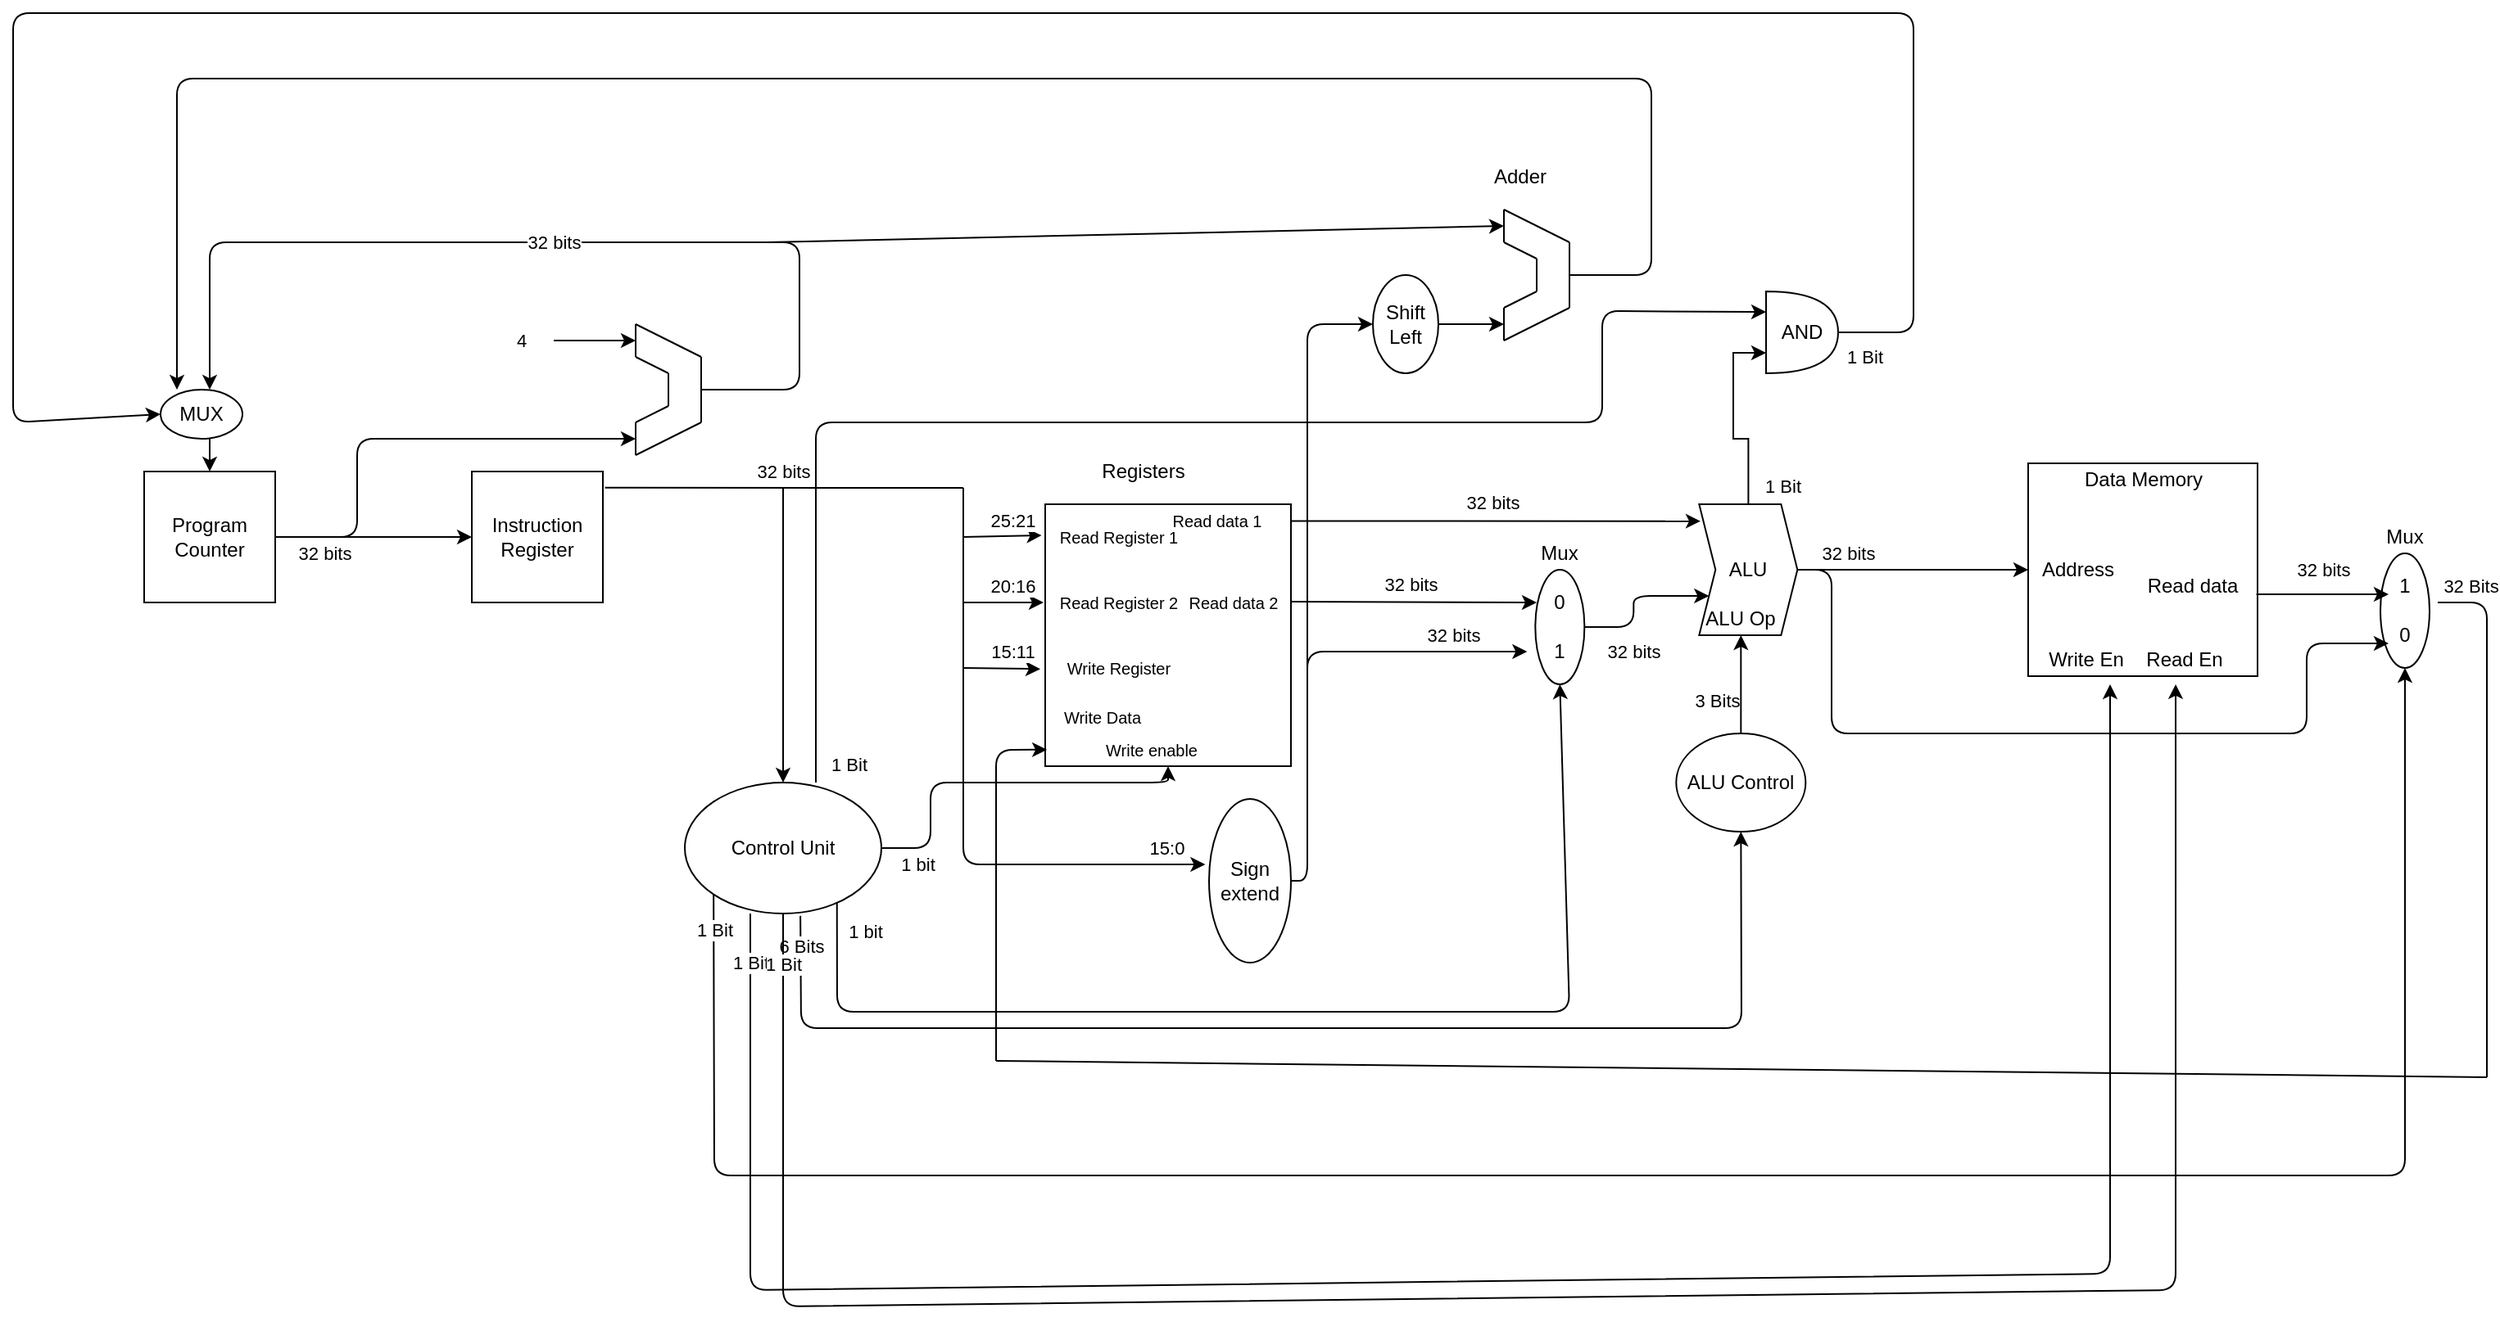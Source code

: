 <mxfile version="14.5.1" type="device"><diagram id="SVr4sR4h1W709QfAQ_tH" name="Page-1"><mxGraphModel dx="1200" dy="1687" grid="1" gridSize="10" guides="1" tooltips="1" connect="1" arrows="1" fold="1" page="1" pageScale="1" pageWidth="850" pageHeight="1100" math="0" shadow="0"><root><mxCell id="0"/><mxCell id="1" parent="0"/><mxCell id="RDFPD7hNgDQQlRQC7avV-3" value="" style="edgeStyle=orthogonalEdgeStyle;rounded=0;orthogonalLoop=1;jettySize=auto;html=1;" parent="1" source="RDFPD7hNgDQQlRQC7avV-1" target="RDFPD7hNgDQQlRQC7avV-2" edge="1"><mxGeometry relative="1" as="geometry"/></mxCell><mxCell id="RDFPD7hNgDQQlRQC7avV-1" value="Program Counter" style="whiteSpace=wrap;html=1;aspect=fixed;" parent="1" vertex="1"><mxGeometry x="160" y="160" width="80" height="80" as="geometry"/></mxCell><mxCell id="RDFPD7hNgDQQlRQC7avV-2" value="Instruction Register" style="whiteSpace=wrap;html=1;aspect=fixed;" parent="1" vertex="1"><mxGeometry x="360" y="160" width="80" height="80" as="geometry"/></mxCell><mxCell id="RDFPD7hNgDQQlRQC7avV-17" value="" style="endArrow=classic;html=1;" parent="1" edge="1"><mxGeometry width="50" height="50" relative="1" as="geometry"><mxPoint x="240" y="200" as="sourcePoint"/><mxPoint x="460" y="140" as="targetPoint"/><Array as="points"><mxPoint x="290" y="200"/><mxPoint x="290" y="140"/></Array></mxGeometry></mxCell><mxCell id="RDFPD7hNgDQQlRQC7avV-21" value="32 bits" style="edgeLabel;html=1;align=center;verticalAlign=middle;resizable=0;points=[];" parent="RDFPD7hNgDQQlRQC7avV-17" vertex="1" connectable="0"><mxGeometry x="-0.915" y="1" relative="1" as="geometry"><mxPoint x="18" y="11" as="offset"/></mxGeometry></mxCell><mxCell id="RDFPD7hNgDQQlRQC7avV-18" value="4" style="endArrow=classic;html=1;" parent="1" edge="1"><mxGeometry x="-1" y="-20" width="50" height="50" relative="1" as="geometry"><mxPoint x="410" y="80" as="sourcePoint"/><mxPoint x="460" y="80" as="targetPoint"/><mxPoint x="-20" y="-20" as="offset"/></mxGeometry></mxCell><mxCell id="RDFPD7hNgDQQlRQC7avV-19" value="32 bits" style="endArrow=classic;html=1;" parent="1" edge="1"><mxGeometry width="50" height="50" relative="1" as="geometry"><mxPoint x="500" y="110" as="sourcePoint"/><mxPoint x="200" y="110" as="targetPoint"/><Array as="points"><mxPoint x="560" y="110"/><mxPoint x="560" y="20"/><mxPoint x="200" y="20"/></Array></mxGeometry></mxCell><mxCell id="keg0ub4f-fQDS-XUtLPf-1" value="" style="rounded=0;whiteSpace=wrap;html=1;" parent="1" vertex="1"><mxGeometry x="710" y="180" width="150" height="160" as="geometry"/></mxCell><mxCell id="keg0ub4f-fQDS-XUtLPf-9" value="32 bits" style="endArrow=none;html=1;exitX=1.016;exitY=0.123;exitDx=0;exitDy=0;exitPerimeter=0;" parent="1" source="RDFPD7hNgDQQlRQC7avV-2" edge="1"><mxGeometry x="-0.006" y="10" width="50" height="50" relative="1" as="geometry"><mxPoint x="530" y="200" as="sourcePoint"/><mxPoint x="660" y="170" as="targetPoint"/><mxPoint as="offset"/></mxGeometry></mxCell><mxCell id="keg0ub4f-fQDS-XUtLPf-11" value="" style="endArrow=none;html=1;" parent="1" edge="1"><mxGeometry width="50" height="50" relative="1" as="geometry"><mxPoint x="660" y="280" as="sourcePoint"/><mxPoint x="660" y="170" as="targetPoint"/></mxGeometry></mxCell><mxCell id="keg0ub4f-fQDS-XUtLPf-12" value="25:21" style="endArrow=classic;html=1;entryX=-0.015;entryY=0.119;entryDx=0;entryDy=0;entryPerimeter=0;" parent="1" target="keg0ub4f-fQDS-XUtLPf-1" edge="1"><mxGeometry x="0.253" y="9" width="50" height="50" relative="1" as="geometry"><mxPoint x="660" y="200" as="sourcePoint"/><mxPoint x="790" y="180" as="targetPoint"/><mxPoint as="offset"/></mxGeometry></mxCell><mxCell id="keg0ub4f-fQDS-XUtLPf-13" value="20:16" style="endArrow=classic;html=1;" parent="1" edge="1"><mxGeometry x="0.225" y="10" width="50" height="50" relative="1" as="geometry"><mxPoint x="660" y="240" as="sourcePoint"/><mxPoint x="709" y="240" as="targetPoint"/><Array as="points"/><mxPoint as="offset"/></mxGeometry></mxCell><mxCell id="keg0ub4f-fQDS-XUtLPf-14" value="15:11" style="endArrow=classic;html=1;entryX=-0.02;entryY=0.629;entryDx=0;entryDy=0;entryPerimeter=0;" parent="1" target="keg0ub4f-fQDS-XUtLPf-1" edge="1"><mxGeometry x="0.255" y="10" width="50" height="50" relative="1" as="geometry"><mxPoint x="660" y="280" as="sourcePoint"/><mxPoint x="719" y="250" as="targetPoint"/><Array as="points"/><mxPoint as="offset"/></mxGeometry></mxCell><mxCell id="keg0ub4f-fQDS-XUtLPf-15" value="" style="endArrow=classic;html=1;" parent="1" edge="1"><mxGeometry width="50" height="50" relative="1" as="geometry"><mxPoint x="550" y="170" as="sourcePoint"/><mxPoint x="550" y="350" as="targetPoint"/></mxGeometry></mxCell><mxCell id="keg0ub4f-fQDS-XUtLPf-16" value="Control Unit" style="ellipse;whiteSpace=wrap;html=1;" parent="1" vertex="1"><mxGeometry x="490" y="350" width="120" height="80" as="geometry"/></mxCell><mxCell id="keg0ub4f-fQDS-XUtLPf-19" value="&lt;font style=&quot;font-size: 10px&quot;&gt;Read Register 1&lt;/font&gt;" style="text;html=1;strokeColor=none;fillColor=none;align=center;verticalAlign=middle;whiteSpace=wrap;rounded=0;" parent="1" vertex="1"><mxGeometry x="710" y="190" width="90" height="20" as="geometry"/></mxCell><mxCell id="keg0ub4f-fQDS-XUtLPf-20" value="&lt;font style=&quot;font-size: 10px&quot;&gt;Read Register 2&lt;/font&gt;" style="text;html=1;strokeColor=none;fillColor=none;align=center;verticalAlign=middle;whiteSpace=wrap;rounded=0;" parent="1" vertex="1"><mxGeometry x="710" y="230" width="90" height="20" as="geometry"/></mxCell><mxCell id="keg0ub4f-fQDS-XUtLPf-21" value="Registers" style="text;html=1;strokeColor=none;fillColor=none;align=center;verticalAlign=middle;whiteSpace=wrap;rounded=0;" parent="1" vertex="1"><mxGeometry x="725" y="150" width="90" height="20" as="geometry"/></mxCell><mxCell id="keg0ub4f-fQDS-XUtLPf-22" value="&lt;font style=&quot;font-size: 10px&quot;&gt;Write Register&lt;/font&gt;" style="text;html=1;strokeColor=none;fillColor=none;align=center;verticalAlign=middle;whiteSpace=wrap;rounded=0;" parent="1" vertex="1"><mxGeometry x="710" y="270" width="90" height="20" as="geometry"/></mxCell><mxCell id="keg0ub4f-fQDS-XUtLPf-24" value="Sign extend" style="ellipse;whiteSpace=wrap;html=1;" parent="1" vertex="1"><mxGeometry x="810" y="360" width="50" height="100" as="geometry"/></mxCell><mxCell id="keg0ub4f-fQDS-XUtLPf-25" value="15:0" style="endArrow=classic;html=1;entryX=-0.046;entryY=0.4;entryDx=0;entryDy=0;entryPerimeter=0;" parent="1" target="keg0ub4f-fQDS-XUtLPf-24" edge="1"><mxGeometry x="0.821" y="10" width="50" height="50" relative="1" as="geometry"><mxPoint x="660" y="280" as="sourcePoint"/><mxPoint x="720" y="390" as="targetPoint"/><Array as="points"><mxPoint x="660" y="400"/></Array><mxPoint as="offset"/></mxGeometry></mxCell><mxCell id="keg0ub4f-fQDS-XUtLPf-27" value="" style="ellipse;whiteSpace=wrap;html=1;" parent="1" vertex="1"><mxGeometry x="1009.16" y="220" width="30" height="70" as="geometry"/></mxCell><mxCell id="keg0ub4f-fQDS-XUtLPf-29" value="32 bits" style="endArrow=classic;html=1;exitX=1;exitY=0.5;exitDx=0;exitDy=0;entryX=0;entryY=0.5;entryDx=0;entryDy=0;" parent="1" source="keg0ub4f-fQDS-XUtLPf-24" target="keg0ub4f-fQDS-XUtLPf-30" edge="1"><mxGeometry x="0.677" y="10" width="50" height="50" relative="1" as="geometry"><mxPoint x="870" y="400" as="sourcePoint"/><mxPoint x="930" y="270" as="targetPoint"/><Array as="points"><mxPoint x="870" y="410"/><mxPoint x="870" y="270"/></Array><mxPoint as="offset"/></mxGeometry></mxCell><mxCell id="keg0ub4f-fQDS-XUtLPf-30" value="1" style="text;html=1;strokeColor=none;fillColor=none;align=center;verticalAlign=middle;whiteSpace=wrap;rounded=0;" parent="1" vertex="1"><mxGeometry x="1004.16" y="260" width="40" height="20" as="geometry"/></mxCell><mxCell id="keg0ub4f-fQDS-XUtLPf-32" value="0" style="text;html=1;strokeColor=none;fillColor=none;align=center;verticalAlign=middle;whiteSpace=wrap;rounded=0;" parent="1" vertex="1"><mxGeometry x="1004.16" y="230" width="40" height="20" as="geometry"/></mxCell><mxCell id="keg0ub4f-fQDS-XUtLPf-33" value="Mux" style="text;html=1;strokeColor=none;fillColor=none;align=center;verticalAlign=middle;whiteSpace=wrap;rounded=0;" parent="1" vertex="1"><mxGeometry x="1004.16" y="200" width="40" height="20" as="geometry"/></mxCell><mxCell id="keg0ub4f-fQDS-XUtLPf-35" value="&lt;font style=&quot;font-size: 10px&quot;&gt;Write Data&lt;/font&gt;" style="text;html=1;strokeColor=none;fillColor=none;align=center;verticalAlign=middle;whiteSpace=wrap;rounded=0;" parent="1" vertex="1"><mxGeometry x="700" y="300" width="90" height="20" as="geometry"/></mxCell><mxCell id="keg0ub4f-fQDS-XUtLPf-36" value="1 bit" style="endArrow=classic;html=1;exitX=1;exitY=0.5;exitDx=0;exitDy=0;entryX=0.5;entryY=1;entryDx=0;entryDy=0;" parent="1" source="keg0ub4f-fQDS-XUtLPf-16" target="keg0ub4f-fQDS-XUtLPf-1" edge="1"><mxGeometry x="-0.809" y="-10" width="50" height="50" relative="1" as="geometry"><mxPoint x="610" y="500" as="sourcePoint"/><mxPoint x="660" y="450" as="targetPoint"/><Array as="points"><mxPoint x="640" y="390"/><mxPoint x="640" y="350"/><mxPoint x="785" y="350"/></Array><mxPoint as="offset"/></mxGeometry></mxCell><mxCell id="keg0ub4f-fQDS-XUtLPf-37" value="&lt;font style=&quot;font-size: 10px&quot;&gt;Write enable&lt;/font&gt;" style="text;html=1;strokeColor=none;fillColor=none;align=center;verticalAlign=middle;whiteSpace=wrap;rounded=0;" parent="1" vertex="1"><mxGeometry x="730" y="320" width="90" height="20" as="geometry"/></mxCell><mxCell id="d3TmzGqgVmGgssIbig9e-62" value="1 Bit" style="edgeStyle=orthogonalEdgeStyle;rounded=0;orthogonalLoop=1;jettySize=auto;html=1;entryX=0;entryY=0.75;entryDx=0;entryDy=0;entryPerimeter=0;" edge="1" parent="1" source="keg0ub4f-fQDS-XUtLPf-38" target="d3TmzGqgVmGgssIbig9e-61"><mxGeometry x="-0.836" y="-21" relative="1" as="geometry"><Array as="points"><mxPoint x="1139" y="140"/><mxPoint x="1130" y="140"/><mxPoint x="1130" y="88"/></Array><mxPoint y="-1" as="offset"/></mxGeometry></mxCell><mxCell id="keg0ub4f-fQDS-XUtLPf-38" value="ALU" style="shape=step;perimeter=stepPerimeter;whiteSpace=wrap;html=1;fixedSize=1;size=10;" parent="1" vertex="1"><mxGeometry x="1109.16" y="180" width="60" height="80" as="geometry"/></mxCell><mxCell id="keg0ub4f-fQDS-XUtLPf-39" value="32 bits" style="endArrow=classic;html=1;exitX=1;exitY=0.5;exitDx=0;exitDy=0;entryX=0;entryY=0.75;entryDx=0;entryDy=0;" parent="1" source="keg0ub4f-fQDS-XUtLPf-27" target="keg0ub4f-fQDS-XUtLPf-38" edge="1"><mxGeometry x="-0.368" y="-15" width="50" height="50" relative="1" as="geometry"><mxPoint x="1049.16" y="350" as="sourcePoint"/><mxPoint x="1099.16" y="300" as="targetPoint"/><Array as="points"><mxPoint x="1069.16" y="255"/><mxPoint x="1069.16" y="236"/></Array><mxPoint x="-15" y="15" as="offset"/></mxGeometry></mxCell><mxCell id="keg0ub4f-fQDS-XUtLPf-40" value="32 bits" style="endArrow=classic;html=1;exitX=1.002;exitY=0.064;exitDx=0;exitDy=0;exitPerimeter=0;entryX=0.014;entryY=0.129;entryDx=0;entryDy=0;entryPerimeter=0;" parent="1" source="keg0ub4f-fQDS-XUtLPf-1" target="keg0ub4f-fQDS-XUtLPf-38" edge="1"><mxGeometry x="-0.019" y="11" width="50" height="50" relative="1" as="geometry"><mxPoint x="912.28" y="191.36" as="sourcePoint"/><mxPoint x="1039.16" y="150" as="targetPoint"/><mxPoint as="offset"/></mxGeometry></mxCell><mxCell id="keg0ub4f-fQDS-XUtLPf-42" value="1 bit" style="endArrow=classic;html=1;entryX=0.5;entryY=1;entryDx=0;entryDy=0;exitX=0.774;exitY=0.918;exitDx=0;exitDy=0;exitPerimeter=0;" parent="1" source="keg0ub4f-fQDS-XUtLPf-16" target="keg0ub4f-fQDS-XUtLPf-27" edge="1"><mxGeometry x="-0.95" y="17" width="50" height="50" relative="1" as="geometry"><mxPoint x="560" y="530" as="sourcePoint"/><mxPoint x="610" y="480" as="targetPoint"/><Array as="points"><mxPoint x="583" y="490"/><mxPoint x="945" y="490"/><mxPoint x="1030" y="490"/></Array><mxPoint as="offset"/></mxGeometry></mxCell><mxCell id="keg0ub4f-fQDS-XUtLPf-43" value="32 bits" style="endArrow=classic;html=1;exitX=1.002;exitY=0.064;exitDx=0;exitDy=0;exitPerimeter=0;" parent="1" edge="1"><mxGeometry x="-0.019" y="11" width="50" height="50" relative="1" as="geometry"><mxPoint x="859.46" y="239.5" as="sourcePoint"/><mxPoint x="1010" y="240" as="targetPoint"/><mxPoint as="offset"/></mxGeometry></mxCell><mxCell id="keg0ub4f-fQDS-XUtLPf-44" style="edgeStyle=orthogonalEdgeStyle;rounded=0;orthogonalLoop=1;jettySize=auto;html=1;exitX=0.5;exitY=1;exitDx=0;exitDy=0;" parent="1" source="keg0ub4f-fQDS-XUtLPf-22" target="keg0ub4f-fQDS-XUtLPf-22" edge="1"><mxGeometry relative="1" as="geometry"/></mxCell><mxCell id="keg0ub4f-fQDS-XUtLPf-45" value="&lt;font style=&quot;font-size: 10px&quot;&gt;Read data 1&lt;br&gt;&lt;/font&gt;" style="text;html=1;strokeColor=none;fillColor=none;align=center;verticalAlign=middle;whiteSpace=wrap;rounded=0;" parent="1" vertex="1"><mxGeometry x="770" y="180" width="90" height="20" as="geometry"/></mxCell><mxCell id="keg0ub4f-fQDS-XUtLPf-46" value="&lt;font style=&quot;font-size: 10px&quot;&gt;Read data 2&lt;br&gt;&lt;/font&gt;" style="text;html=1;strokeColor=none;fillColor=none;align=center;verticalAlign=middle;whiteSpace=wrap;rounded=0;" parent="1" vertex="1"><mxGeometry x="780" y="230" width="90" height="20" as="geometry"/></mxCell><mxCell id="keg0ub4f-fQDS-XUtLPf-47" value="ALU Op" style="text;html=1;strokeColor=none;fillColor=none;align=center;verticalAlign=middle;whiteSpace=wrap;rounded=0;" parent="1" vertex="1"><mxGeometry x="1109.16" y="240" width="51" height="20" as="geometry"/></mxCell><mxCell id="keg0ub4f-fQDS-XUtLPf-48" value="6 Bits" style="endArrow=classic;html=1;exitX=0.588;exitY=1.018;exitDx=0;exitDy=0;exitPerimeter=0;entryX=0.5;entryY=1;entryDx=0;entryDy=0;" parent="1" source="keg0ub4f-fQDS-XUtLPf-16" target="d3TmzGqgVmGgssIbig9e-59" edge="1"><mxGeometry x="-0.951" width="50" height="50" relative="1" as="geometry"><mxPoint x="500" y="520" as="sourcePoint"/><mxPoint x="1135" y="400" as="targetPoint"/><Array as="points"><mxPoint x="561" y="500"/><mxPoint x="1135" y="500"/></Array><mxPoint as="offset"/></mxGeometry></mxCell><mxCell id="8Smd1Z_FGX0ECVC7etG4-1" value="" style="rounded=0;whiteSpace=wrap;html=1;" parent="1" vertex="1"><mxGeometry x="1310" y="155" width="140" height="130" as="geometry"/></mxCell><mxCell id="8Smd1Z_FGX0ECVC7etG4-2" value="32 bits" style="endArrow=classic;html=1;entryX=0;entryY=0.5;entryDx=0;entryDy=0;" parent="1" target="8Smd1Z_FGX0ECVC7etG4-1" edge="1"><mxGeometry x="-0.692" y="10" width="50" height="50" relative="1" as="geometry"><mxPoint x="1180" y="220" as="sourcePoint"/><mxPoint x="1310" y="300" as="targetPoint"/><mxPoint as="offset"/></mxGeometry></mxCell><mxCell id="8Smd1Z_FGX0ECVC7etG4-3" value="" style="ellipse;whiteSpace=wrap;html=1;" parent="1" vertex="1"><mxGeometry x="1525" y="210" width="30" height="70" as="geometry"/></mxCell><mxCell id="8Smd1Z_FGX0ECVC7etG4-4" value="0" style="text;html=1;strokeColor=none;fillColor=none;align=center;verticalAlign=middle;whiteSpace=wrap;rounded=0;" parent="1" vertex="1"><mxGeometry x="1520" y="250" width="40" height="20" as="geometry"/></mxCell><mxCell id="8Smd1Z_FGX0ECVC7etG4-5" value="1" style="text;html=1;strokeColor=none;fillColor=none;align=center;verticalAlign=middle;whiteSpace=wrap;rounded=0;" parent="1" vertex="1"><mxGeometry x="1520" y="220" width="40" height="20" as="geometry"/></mxCell><mxCell id="8Smd1Z_FGX0ECVC7etG4-6" value="" style="endArrow=classic;html=1;exitX=1;exitY=0.5;exitDx=0;exitDy=0;" parent="1" source="keg0ub4f-fQDS-XUtLPf-38" edge="1"><mxGeometry width="50" height="50" relative="1" as="geometry"><mxPoint x="1190" y="320" as="sourcePoint"/><mxPoint x="1530" y="265" as="targetPoint"/><Array as="points"><mxPoint x="1190" y="220"/><mxPoint x="1190" y="320"/><mxPoint x="1480" y="320"/><mxPoint x="1480" y="265"/></Array></mxGeometry></mxCell><mxCell id="8Smd1Z_FGX0ECVC7etG4-7" value="32 bits" style="endArrow=classic;html=1;exitX=0.995;exitY=0.615;exitDx=0;exitDy=0;exitPerimeter=0;" parent="1" source="8Smd1Z_FGX0ECVC7etG4-1" edge="1"><mxGeometry x="0.008" y="15" width="50" height="50" relative="1" as="geometry"><mxPoint x="1455" y="235" as="sourcePoint"/><mxPoint x="1530" y="235" as="targetPoint"/><mxPoint as="offset"/></mxGeometry></mxCell><mxCell id="8Smd1Z_FGX0ECVC7etG4-8" value="Address" style="text;html=1;resizable=0;autosize=1;align=center;verticalAlign=middle;points=[];fillColor=none;strokeColor=none;rounded=0;" parent="1" vertex="1"><mxGeometry x="1310" y="210" width="60" height="20" as="geometry"/></mxCell><mxCell id="8Smd1Z_FGX0ECVC7etG4-9" value="Data Memory" style="text;html=1;resizable=0;autosize=1;align=center;verticalAlign=middle;points=[];fillColor=none;strokeColor=none;rounded=0;" parent="1" vertex="1"><mxGeometry x="1335" y="155" width="90" height="20" as="geometry"/></mxCell><mxCell id="8Smd1Z_FGX0ECVC7etG4-10" value="Read data" style="text;html=1;resizable=0;autosize=1;align=center;verticalAlign=middle;points=[];fillColor=none;strokeColor=none;rounded=0;" parent="1" vertex="1"><mxGeometry x="1375" y="220" width="70" height="20" as="geometry"/></mxCell><mxCell id="8Smd1Z_FGX0ECVC7etG4-12" value="Mux" style="text;html=1;strokeColor=none;fillColor=none;align=center;verticalAlign=middle;whiteSpace=wrap;rounded=0;" parent="1" vertex="1"><mxGeometry x="1520" y="190" width="40" height="20" as="geometry"/></mxCell><mxCell id="8Smd1Z_FGX0ECVC7etG4-14" value="32 Bits" style="endArrow=none;html=1;" parent="1" edge="1"><mxGeometry x="-0.875" y="10" width="50" height="50" relative="1" as="geometry"><mxPoint x="1560" y="240" as="sourcePoint"/><mxPoint x="1590" y="530" as="targetPoint"/><Array as="points"><mxPoint x="1590" y="240"/></Array><mxPoint as="offset"/></mxGeometry></mxCell><mxCell id="d3TmzGqgVmGgssIbig9e-1" value="" style="endArrow=none;html=1;" edge="1" parent="1"><mxGeometry width="50" height="50" relative="1" as="geometry"><mxPoint x="680" y="520" as="sourcePoint"/><mxPoint x="1590" y="530" as="targetPoint"/></mxGeometry></mxCell><mxCell id="d3TmzGqgVmGgssIbig9e-2" value="" style="endArrow=classic;html=1;entryX=0.007;entryY=0.937;entryDx=0;entryDy=0;entryPerimeter=0;" edge="1" parent="1" target="keg0ub4f-fQDS-XUtLPf-1"><mxGeometry width="50" height="50" relative="1" as="geometry"><mxPoint x="680" y="520" as="sourcePoint"/><mxPoint x="690" y="320" as="targetPoint"/><Array as="points"><mxPoint x="680" y="330"/></Array></mxGeometry></mxCell><mxCell id="d3TmzGqgVmGgssIbig9e-4" value="Shift Left" style="ellipse;whiteSpace=wrap;html=1;" vertex="1" parent="1"><mxGeometry x="910" y="40" width="40" height="60" as="geometry"/></mxCell><mxCell id="d3TmzGqgVmGgssIbig9e-5" value="" style="endArrow=classic;html=1;entryX=0;entryY=0.5;entryDx=0;entryDy=0;" edge="1" parent="1" target="d3TmzGqgVmGgssIbig9e-4"><mxGeometry width="50" height="50" relative="1" as="geometry"><mxPoint x="870" y="280" as="sourcePoint"/><mxPoint x="910" y="89" as="targetPoint"/><Array as="points"><mxPoint x="870" y="70"/></Array></mxGeometry></mxCell><mxCell id="d3TmzGqgVmGgssIbig9e-6" value="" style="group" vertex="1" connectable="0" parent="1"><mxGeometry x="460" y="70" width="40" height="80" as="geometry"/></mxCell><mxCell id="RDFPD7hNgDQQlRQC7avV-9" value="" style="endArrow=none;html=1;" parent="d3TmzGqgVmGgssIbig9e-6" edge="1"><mxGeometry width="50" height="50" relative="1" as="geometry"><mxPoint y="20" as="sourcePoint"/><mxPoint as="targetPoint"/></mxGeometry></mxCell><mxCell id="RDFPD7hNgDQQlRQC7avV-10" value="" style="endArrow=none;html=1;" parent="d3TmzGqgVmGgssIbig9e-6" edge="1"><mxGeometry width="50" height="50" relative="1" as="geometry"><mxPoint y="80" as="sourcePoint"/><mxPoint y="60" as="targetPoint"/></mxGeometry></mxCell><mxCell id="RDFPD7hNgDQQlRQC7avV-11" value="" style="endArrow=none;html=1;" parent="d3TmzGqgVmGgssIbig9e-6" edge="1"><mxGeometry width="50" height="50" relative="1" as="geometry"><mxPoint y="80" as="sourcePoint"/><mxPoint x="40" y="60" as="targetPoint"/></mxGeometry></mxCell><mxCell id="RDFPD7hNgDQQlRQC7avV-12" value="" style="endArrow=none;html=1;" parent="d3TmzGqgVmGgssIbig9e-6" edge="1"><mxGeometry width="50" height="50" relative="1" as="geometry"><mxPoint as="sourcePoint"/><mxPoint x="40" y="20" as="targetPoint"/></mxGeometry></mxCell><mxCell id="RDFPD7hNgDQQlRQC7avV-13" value="" style="endArrow=none;html=1;" parent="d3TmzGqgVmGgssIbig9e-6" edge="1"><mxGeometry width="50" height="50" relative="1" as="geometry"><mxPoint x="40" y="60" as="sourcePoint"/><mxPoint x="40" y="20" as="targetPoint"/></mxGeometry></mxCell><mxCell id="RDFPD7hNgDQQlRQC7avV-14" value="" style="endArrow=none;html=1;" parent="d3TmzGqgVmGgssIbig9e-6" edge="1"><mxGeometry width="50" height="50" relative="1" as="geometry"><mxPoint y="60" as="sourcePoint"/><mxPoint x="20" y="50" as="targetPoint"/></mxGeometry></mxCell><mxCell id="RDFPD7hNgDQQlRQC7avV-15" value="" style="endArrow=none;html=1;" parent="d3TmzGqgVmGgssIbig9e-6" edge="1"><mxGeometry width="50" height="50" relative="1" as="geometry"><mxPoint x="20" y="30" as="sourcePoint"/><mxPoint y="20" as="targetPoint"/></mxGeometry></mxCell><mxCell id="RDFPD7hNgDQQlRQC7avV-16" value="" style="endArrow=none;html=1;" parent="d3TmzGqgVmGgssIbig9e-6" edge="1"><mxGeometry width="50" height="50" relative="1" as="geometry"><mxPoint x="20" y="50" as="sourcePoint"/><mxPoint x="20" y="30" as="targetPoint"/></mxGeometry></mxCell><mxCell id="d3TmzGqgVmGgssIbig9e-43" value="" style="group" vertex="1" connectable="0" parent="1"><mxGeometry x="990" width="40" height="80" as="geometry"/></mxCell><mxCell id="d3TmzGqgVmGgssIbig9e-44" value="" style="endArrow=none;html=1;" edge="1" parent="d3TmzGqgVmGgssIbig9e-43"><mxGeometry width="50" height="50" relative="1" as="geometry"><mxPoint y="20" as="sourcePoint"/><mxPoint as="targetPoint"/></mxGeometry></mxCell><mxCell id="d3TmzGqgVmGgssIbig9e-45" value="" style="endArrow=none;html=1;" edge="1" parent="d3TmzGqgVmGgssIbig9e-43"><mxGeometry width="50" height="50" relative="1" as="geometry"><mxPoint y="80" as="sourcePoint"/><mxPoint y="60" as="targetPoint"/></mxGeometry></mxCell><mxCell id="d3TmzGqgVmGgssIbig9e-46" value="" style="endArrow=none;html=1;" edge="1" parent="d3TmzGqgVmGgssIbig9e-43"><mxGeometry width="50" height="50" relative="1" as="geometry"><mxPoint y="80" as="sourcePoint"/><mxPoint x="40" y="60" as="targetPoint"/></mxGeometry></mxCell><mxCell id="d3TmzGqgVmGgssIbig9e-47" value="" style="endArrow=none;html=1;" edge="1" parent="d3TmzGqgVmGgssIbig9e-43"><mxGeometry width="50" height="50" relative="1" as="geometry"><mxPoint as="sourcePoint"/><mxPoint x="40" y="20" as="targetPoint"/></mxGeometry></mxCell><mxCell id="d3TmzGqgVmGgssIbig9e-48" value="" style="endArrow=none;html=1;" edge="1" parent="d3TmzGqgVmGgssIbig9e-43"><mxGeometry width="50" height="50" relative="1" as="geometry"><mxPoint x="40" y="60" as="sourcePoint"/><mxPoint x="40" y="20" as="targetPoint"/></mxGeometry></mxCell><mxCell id="d3TmzGqgVmGgssIbig9e-49" value="" style="endArrow=none;html=1;" edge="1" parent="d3TmzGqgVmGgssIbig9e-43"><mxGeometry width="50" height="50" relative="1" as="geometry"><mxPoint y="60" as="sourcePoint"/><mxPoint x="20" y="50" as="targetPoint"/></mxGeometry></mxCell><mxCell id="d3TmzGqgVmGgssIbig9e-50" value="" style="endArrow=none;html=1;" edge="1" parent="d3TmzGqgVmGgssIbig9e-43"><mxGeometry width="50" height="50" relative="1" as="geometry"><mxPoint x="20" y="30" as="sourcePoint"/><mxPoint y="20" as="targetPoint"/></mxGeometry></mxCell><mxCell id="d3TmzGqgVmGgssIbig9e-51" value="" style="endArrow=none;html=1;" edge="1" parent="d3TmzGqgVmGgssIbig9e-43"><mxGeometry width="50" height="50" relative="1" as="geometry"><mxPoint x="20" y="50" as="sourcePoint"/><mxPoint x="20" y="30" as="targetPoint"/></mxGeometry></mxCell><mxCell id="d3TmzGqgVmGgssIbig9e-52" value="" style="endArrow=classic;html=1;exitX=1;exitY=0.5;exitDx=0;exitDy=0;" edge="1" parent="1" source="d3TmzGqgVmGgssIbig9e-4"><mxGeometry width="50" height="50" relative="1" as="geometry"><mxPoint x="970" y="150" as="sourcePoint"/><mxPoint x="990" y="70" as="targetPoint"/></mxGeometry></mxCell><mxCell id="d3TmzGqgVmGgssIbig9e-53" value="" style="endArrow=classic;html=1;" edge="1" parent="1"><mxGeometry width="50" height="50" relative="1" as="geometry"><mxPoint x="540" y="20" as="sourcePoint"/><mxPoint x="990" y="10" as="targetPoint"/></mxGeometry></mxCell><mxCell id="d3TmzGqgVmGgssIbig9e-54" value="Adder" style="text;html=1;strokeColor=none;fillColor=none;align=center;verticalAlign=middle;whiteSpace=wrap;rounded=0;" vertex="1" parent="1"><mxGeometry x="980" y="-30" width="40" height="20" as="geometry"/></mxCell><mxCell id="d3TmzGqgVmGgssIbig9e-55" value="" style="endArrow=classic;html=1;" edge="1" parent="1"><mxGeometry width="50" height="50" relative="1" as="geometry"><mxPoint x="1030" y="40" as="sourcePoint"/><mxPoint x="180" y="110" as="targetPoint"/><Array as="points"><mxPoint x="1080" y="40"/><mxPoint x="1080" y="-80"/><mxPoint x="180" y="-80"/></Array></mxGeometry></mxCell><mxCell id="d3TmzGqgVmGgssIbig9e-56" value="MUX" style="ellipse;whiteSpace=wrap;html=1;" vertex="1" parent="1"><mxGeometry x="170" y="110" width="50" height="30" as="geometry"/></mxCell><mxCell id="d3TmzGqgVmGgssIbig9e-57" value="" style="endArrow=classic;html=1;entryX=0.5;entryY=0;entryDx=0;entryDy=0;" edge="1" parent="1" target="RDFPD7hNgDQQlRQC7avV-1"><mxGeometry width="50" height="50" relative="1" as="geometry"><mxPoint x="200" y="140" as="sourcePoint"/><mxPoint x="130" y="110" as="targetPoint"/></mxGeometry></mxCell><mxCell id="d3TmzGqgVmGgssIbig9e-60" value="3 Bits" style="edgeStyle=orthogonalEdgeStyle;rounded=0;orthogonalLoop=1;jettySize=auto;html=1;" edge="1" parent="1" source="d3TmzGqgVmGgssIbig9e-59" target="keg0ub4f-fQDS-XUtLPf-47"><mxGeometry x="-0.333" y="15" relative="1" as="geometry"><mxPoint as="offset"/></mxGeometry></mxCell><mxCell id="d3TmzGqgVmGgssIbig9e-59" value="ALU Control" style="ellipse;whiteSpace=wrap;html=1;" vertex="1" parent="1"><mxGeometry x="1095.16" y="320" width="79" height="60" as="geometry"/></mxCell><mxCell id="d3TmzGqgVmGgssIbig9e-61" value="AND" style="shape=or;whiteSpace=wrap;html=1;" vertex="1" parent="1"><mxGeometry x="1150" y="50" width="44" height="50" as="geometry"/></mxCell><mxCell id="d3TmzGqgVmGgssIbig9e-63" value="1 Bit" style="endArrow=classic;html=1;entryX=0;entryY=0.25;entryDx=0;entryDy=0;entryPerimeter=0;" edge="1" parent="1" target="d3TmzGqgVmGgssIbig9e-61"><mxGeometry x="-0.977" y="-20" width="50" height="50" relative="1" as="geometry"><mxPoint x="570" y="350" as="sourcePoint"/><mxPoint x="1060" y="120" as="targetPoint"/><Array as="points"><mxPoint x="570" y="130"/><mxPoint x="1050" y="130"/><mxPoint x="1050" y="62"/></Array><mxPoint y="-1" as="offset"/></mxGeometry></mxCell><mxCell id="d3TmzGqgVmGgssIbig9e-64" value="1 Bit" style="endArrow=classic;html=1;exitX=1;exitY=0.5;exitDx=0;exitDy=0;exitPerimeter=0;entryX=0;entryY=0.5;entryDx=0;entryDy=0;" edge="1" parent="1" source="d3TmzGqgVmGgssIbig9e-61" target="d3TmzGqgVmGgssIbig9e-56"><mxGeometry x="-0.982" y="-15" width="50" height="50" relative="1" as="geometry"><mxPoint x="1240" y="100" as="sourcePoint"/><mxPoint x="80" y="120" as="targetPoint"/><Array as="points"><mxPoint x="1240" y="75"/><mxPoint x="1240" y="-120"/><mxPoint x="80" y="-120"/><mxPoint x="80" y="130"/></Array><mxPoint as="offset"/></mxGeometry></mxCell><mxCell id="d3TmzGqgVmGgssIbig9e-67" value="1 Bit" style="endArrow=classic;html=1;exitX=0;exitY=1;exitDx=0;exitDy=0;entryX=0.5;entryY=1;entryDx=0;entryDy=0;" edge="1" parent="1" source="keg0ub4f-fQDS-XUtLPf-16" target="8Smd1Z_FGX0ECVC7etG4-3"><mxGeometry x="-0.971" width="50" height="50" relative="1" as="geometry"><mxPoint x="470" y="550" as="sourcePoint"/><mxPoint x="1540" y="590" as="targetPoint"/><Array as="points"><mxPoint x="508" y="590"/><mxPoint x="1540" y="590"/></Array><mxPoint as="offset"/></mxGeometry></mxCell><mxCell id="d3TmzGqgVmGgssIbig9e-68" value="1 Bit" style="endArrow=classic;html=1;" edge="1" parent="1"><mxGeometry x="-0.958" width="50" height="50" relative="1" as="geometry"><mxPoint x="530" y="430" as="sourcePoint"/><mxPoint x="1360" y="290" as="targetPoint"/><Array as="points"><mxPoint x="530" y="660"/><mxPoint x="1360" y="650"/></Array><mxPoint as="offset"/></mxGeometry></mxCell><mxCell id="d3TmzGqgVmGgssIbig9e-69" value="Write En" style="text;html=1;resizable=0;autosize=1;align=center;verticalAlign=middle;points=[];fillColor=none;strokeColor=none;rounded=0;" vertex="1" parent="1"><mxGeometry x="1315" y="265" width="60" height="20" as="geometry"/></mxCell><mxCell id="d3TmzGqgVmGgssIbig9e-70" value="1 Bit" style="endArrow=classic;html=1;exitX=0.5;exitY=1;exitDx=0;exitDy=0;entryX=0.643;entryY=1.038;entryDx=0;entryDy=0;entryPerimeter=0;" edge="1" parent="1" source="keg0ub4f-fQDS-XUtLPf-16" target="8Smd1Z_FGX0ECVC7etG4-1"><mxGeometry x="-0.958" width="50" height="50" relative="1" as="geometry"><mxPoint x="540" y="440" as="sourcePoint"/><mxPoint x="1370" y="300" as="targetPoint"/><Array as="points"><mxPoint x="550" y="670"/><mxPoint x="1400" y="660"/></Array><mxPoint as="offset"/></mxGeometry></mxCell><mxCell id="d3TmzGqgVmGgssIbig9e-71" value="Read En" style="text;html=1;resizable=0;autosize=1;align=center;verticalAlign=middle;points=[];fillColor=none;strokeColor=none;rounded=0;" vertex="1" parent="1"><mxGeometry x="1375" y="265" width="60" height="20" as="geometry"/></mxCell></root></mxGraphModel></diagram></mxfile>